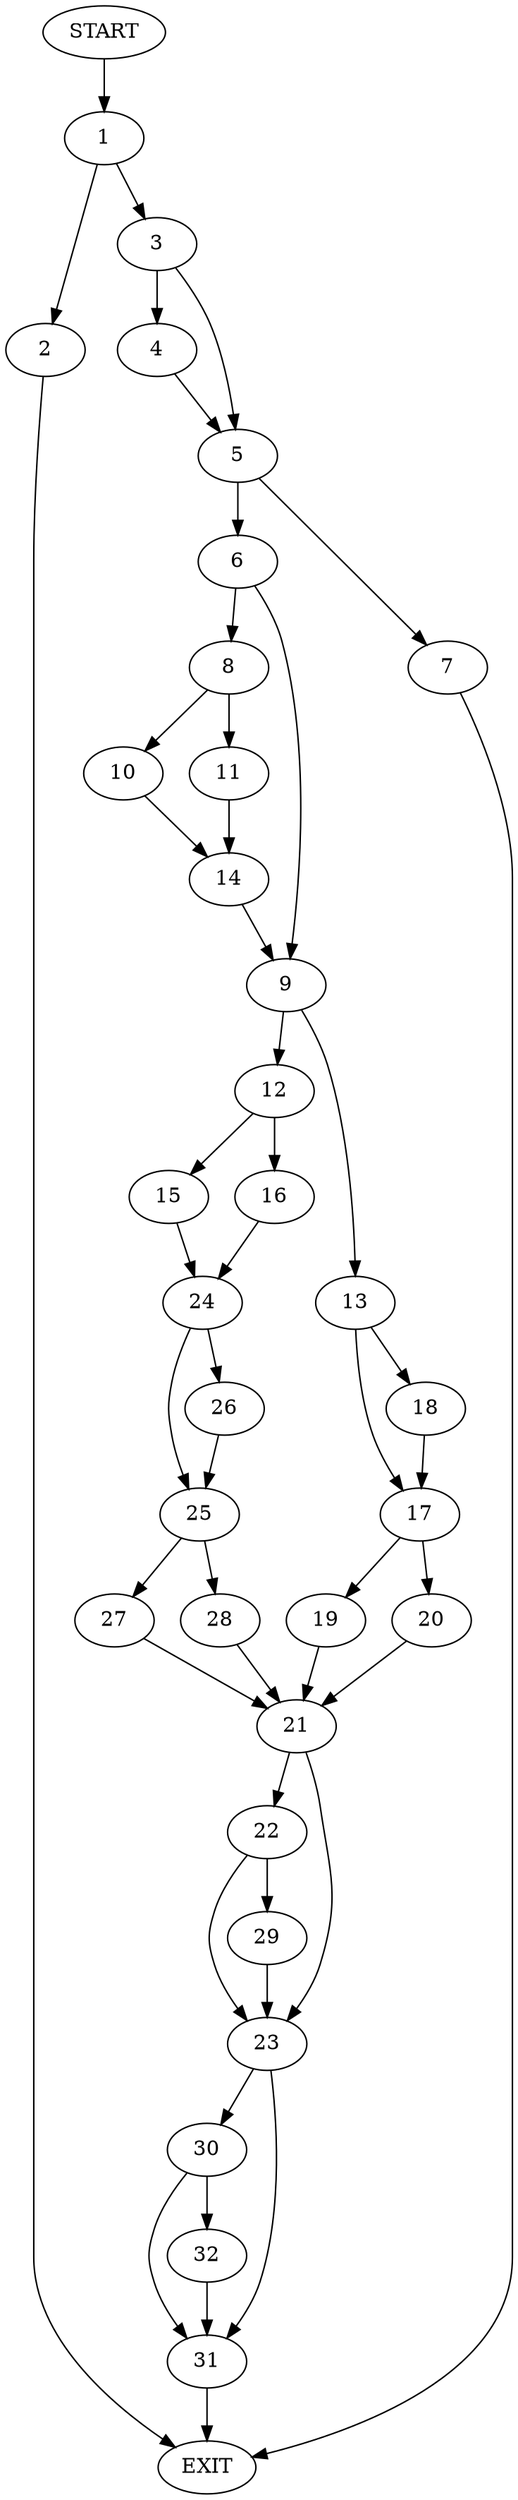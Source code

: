 digraph {
0 [label="START"]
33 [label="EXIT"]
0 -> 1
1 -> 2
1 -> 3
3 -> 4
3 -> 5
2 -> 33
5 -> 6
5 -> 7
4 -> 5
7 -> 33
6 -> 8
6 -> 9
8 -> 10
8 -> 11
9 -> 12
9 -> 13
10 -> 14
11 -> 14
14 -> 9
12 -> 15
12 -> 16
13 -> 17
13 -> 18
17 -> 19
17 -> 20
18 -> 17
20 -> 21
19 -> 21
21 -> 22
21 -> 23
16 -> 24
15 -> 24
24 -> 25
24 -> 26
25 -> 27
25 -> 28
26 -> 25
27 -> 21
28 -> 21
22 -> 29
22 -> 23
23 -> 30
23 -> 31
29 -> 23
30 -> 32
30 -> 31
31 -> 33
32 -> 31
}
